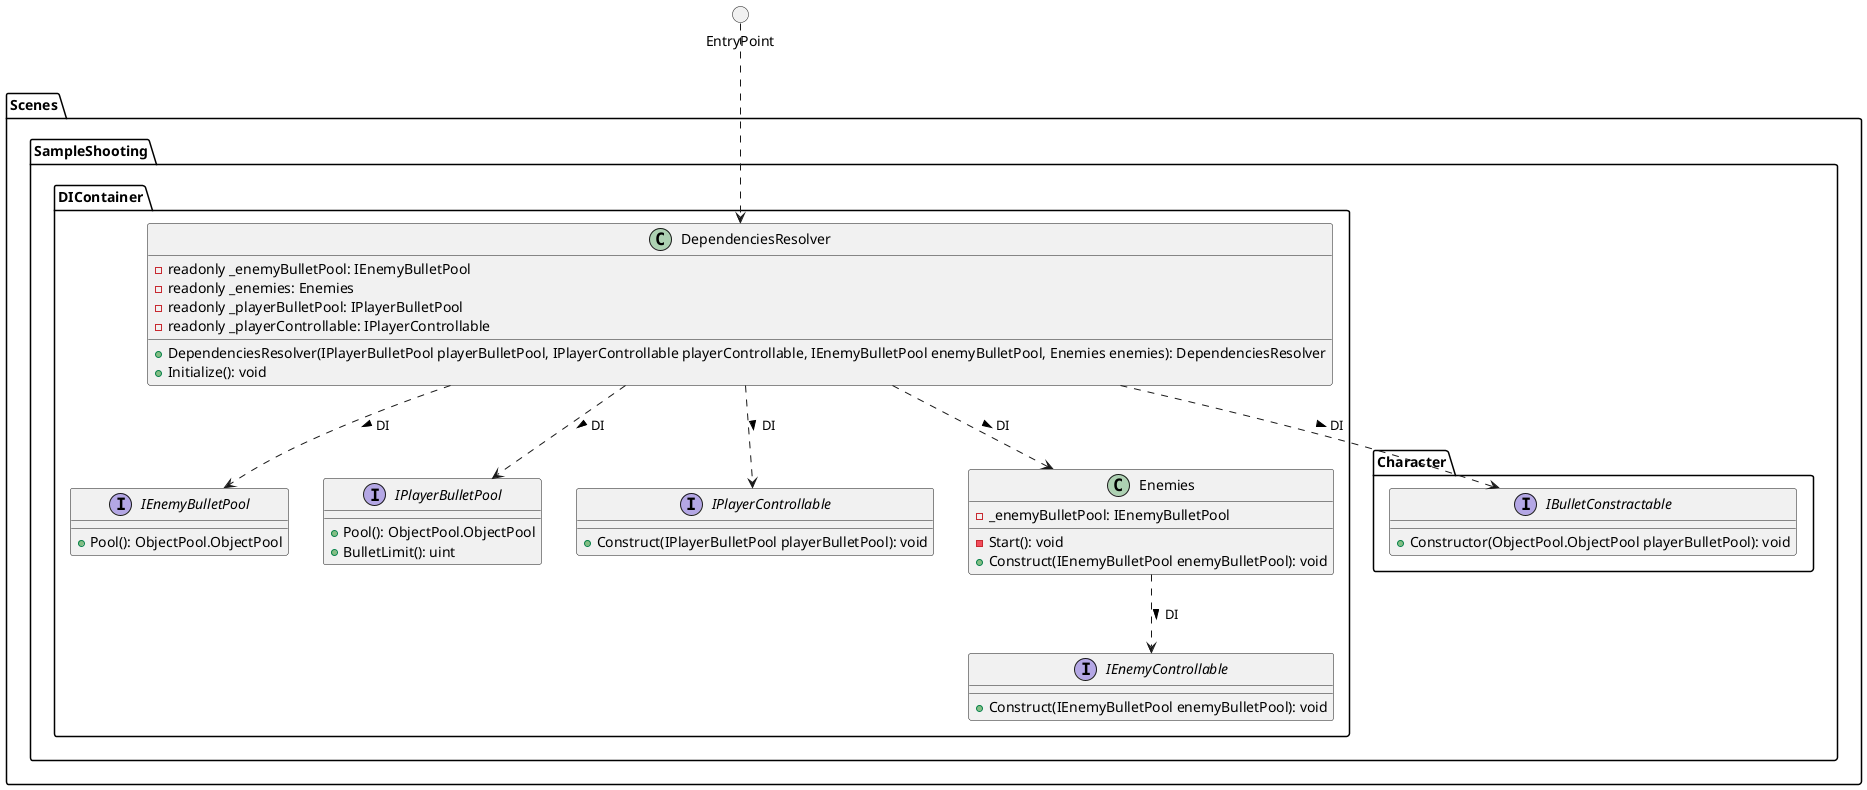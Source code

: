 @startuml
circle EntryPoint

namespace Scenes.SampleShooting.DIContainer{
	interface IEnemyBulletPool
	{
		+ Pool(): ObjectPool.ObjectPool 
	}

	interface IPlayerBulletPool
	{
		+ Pool(): ObjectPool.ObjectPool
		+ BulletLimit(): uint
	}

	interface IPlayerControllable
    {
        + Construct(IPlayerBulletPool playerBulletPool): void
    }

    interface IEnemyControllable
    {
        + Construct(IEnemyBulletPool enemyBulletPool): void
    }

	class Enemies
	{
		- _enemyBulletPool: IEnemyBulletPool

		- Start(): void
		+ Construct(IEnemyBulletPool enemyBulletPool): void
	}

	class DependenciesResolver
	{
		- readonly _enemyBulletPool: IEnemyBulletPool
		- readonly _enemies: Enemies
		- readonly _playerBulletPool: IPlayerBulletPool
		- readonly _playerControllable: IPlayerControllable

		
		+ DependenciesResolver(IPlayerBulletPool playerBulletPool, IPlayerControllable playerControllable, IEnemyBulletPool enemyBulletPool, Enemies enemies): DependenciesResolver
		+ Initialize(): void
		
	}
	DependenciesResolver ..> IEnemyBulletPool :> DI
	DependenciesResolver ..> IPlayerBulletPool  :> DI
	DependenciesResolver ..> IPlayerControllable :> DI
	DependenciesResolver ..> Enemies :> DI
	Enemies ..> IEnemyControllable :> DI
}
EntryPoint ..> Scenes.SampleShooting.DIContainer.DependenciesResolver

namespace Scenes.SampleShooting.Character{
	interface IBulletConstractable
	{
		+ Constructor(ObjectPool.ObjectPool playerBulletPool): void
	}
}
Scenes.SampleShooting.DIContainer.DependenciesResolver ..> Scenes.SampleShooting.Character.IBulletConstractable :> DI

@enduml